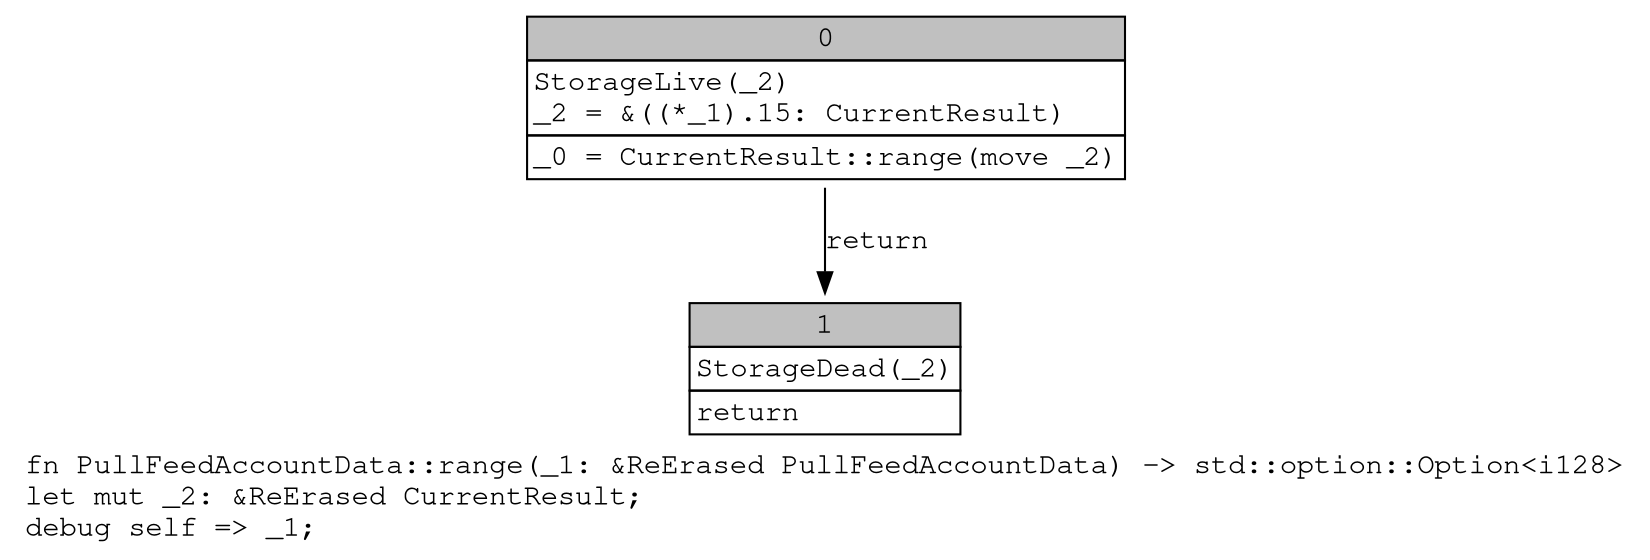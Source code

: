 digraph Mir_0_28 {
    graph [fontname="Courier, monospace"];
    node [fontname="Courier, monospace"];
    edge [fontname="Courier, monospace"];
    label=<fn PullFeedAccountData::range(_1: &amp;ReErased PullFeedAccountData) -&gt; std::option::Option&lt;i128&gt;<br align="left"/>let mut _2: &amp;ReErased CurrentResult;<br align="left"/>debug self =&gt; _1;<br align="left"/>>;
    bb0__0_28 [shape="none", label=<<table border="0" cellborder="1" cellspacing="0"><tr><td bgcolor="gray" align="center" colspan="1">0</td></tr><tr><td align="left" balign="left">StorageLive(_2)<br/>_2 = &amp;((*_1).15: CurrentResult)<br/></td></tr><tr><td align="left">_0 = CurrentResult::range(move _2)</td></tr></table>>];
    bb1__0_28 [shape="none", label=<<table border="0" cellborder="1" cellspacing="0"><tr><td bgcolor="gray" align="center" colspan="1">1</td></tr><tr><td align="left" balign="left">StorageDead(_2)<br/></td></tr><tr><td align="left">return</td></tr></table>>];
    bb0__0_28 -> bb1__0_28 [label="return"];
}
